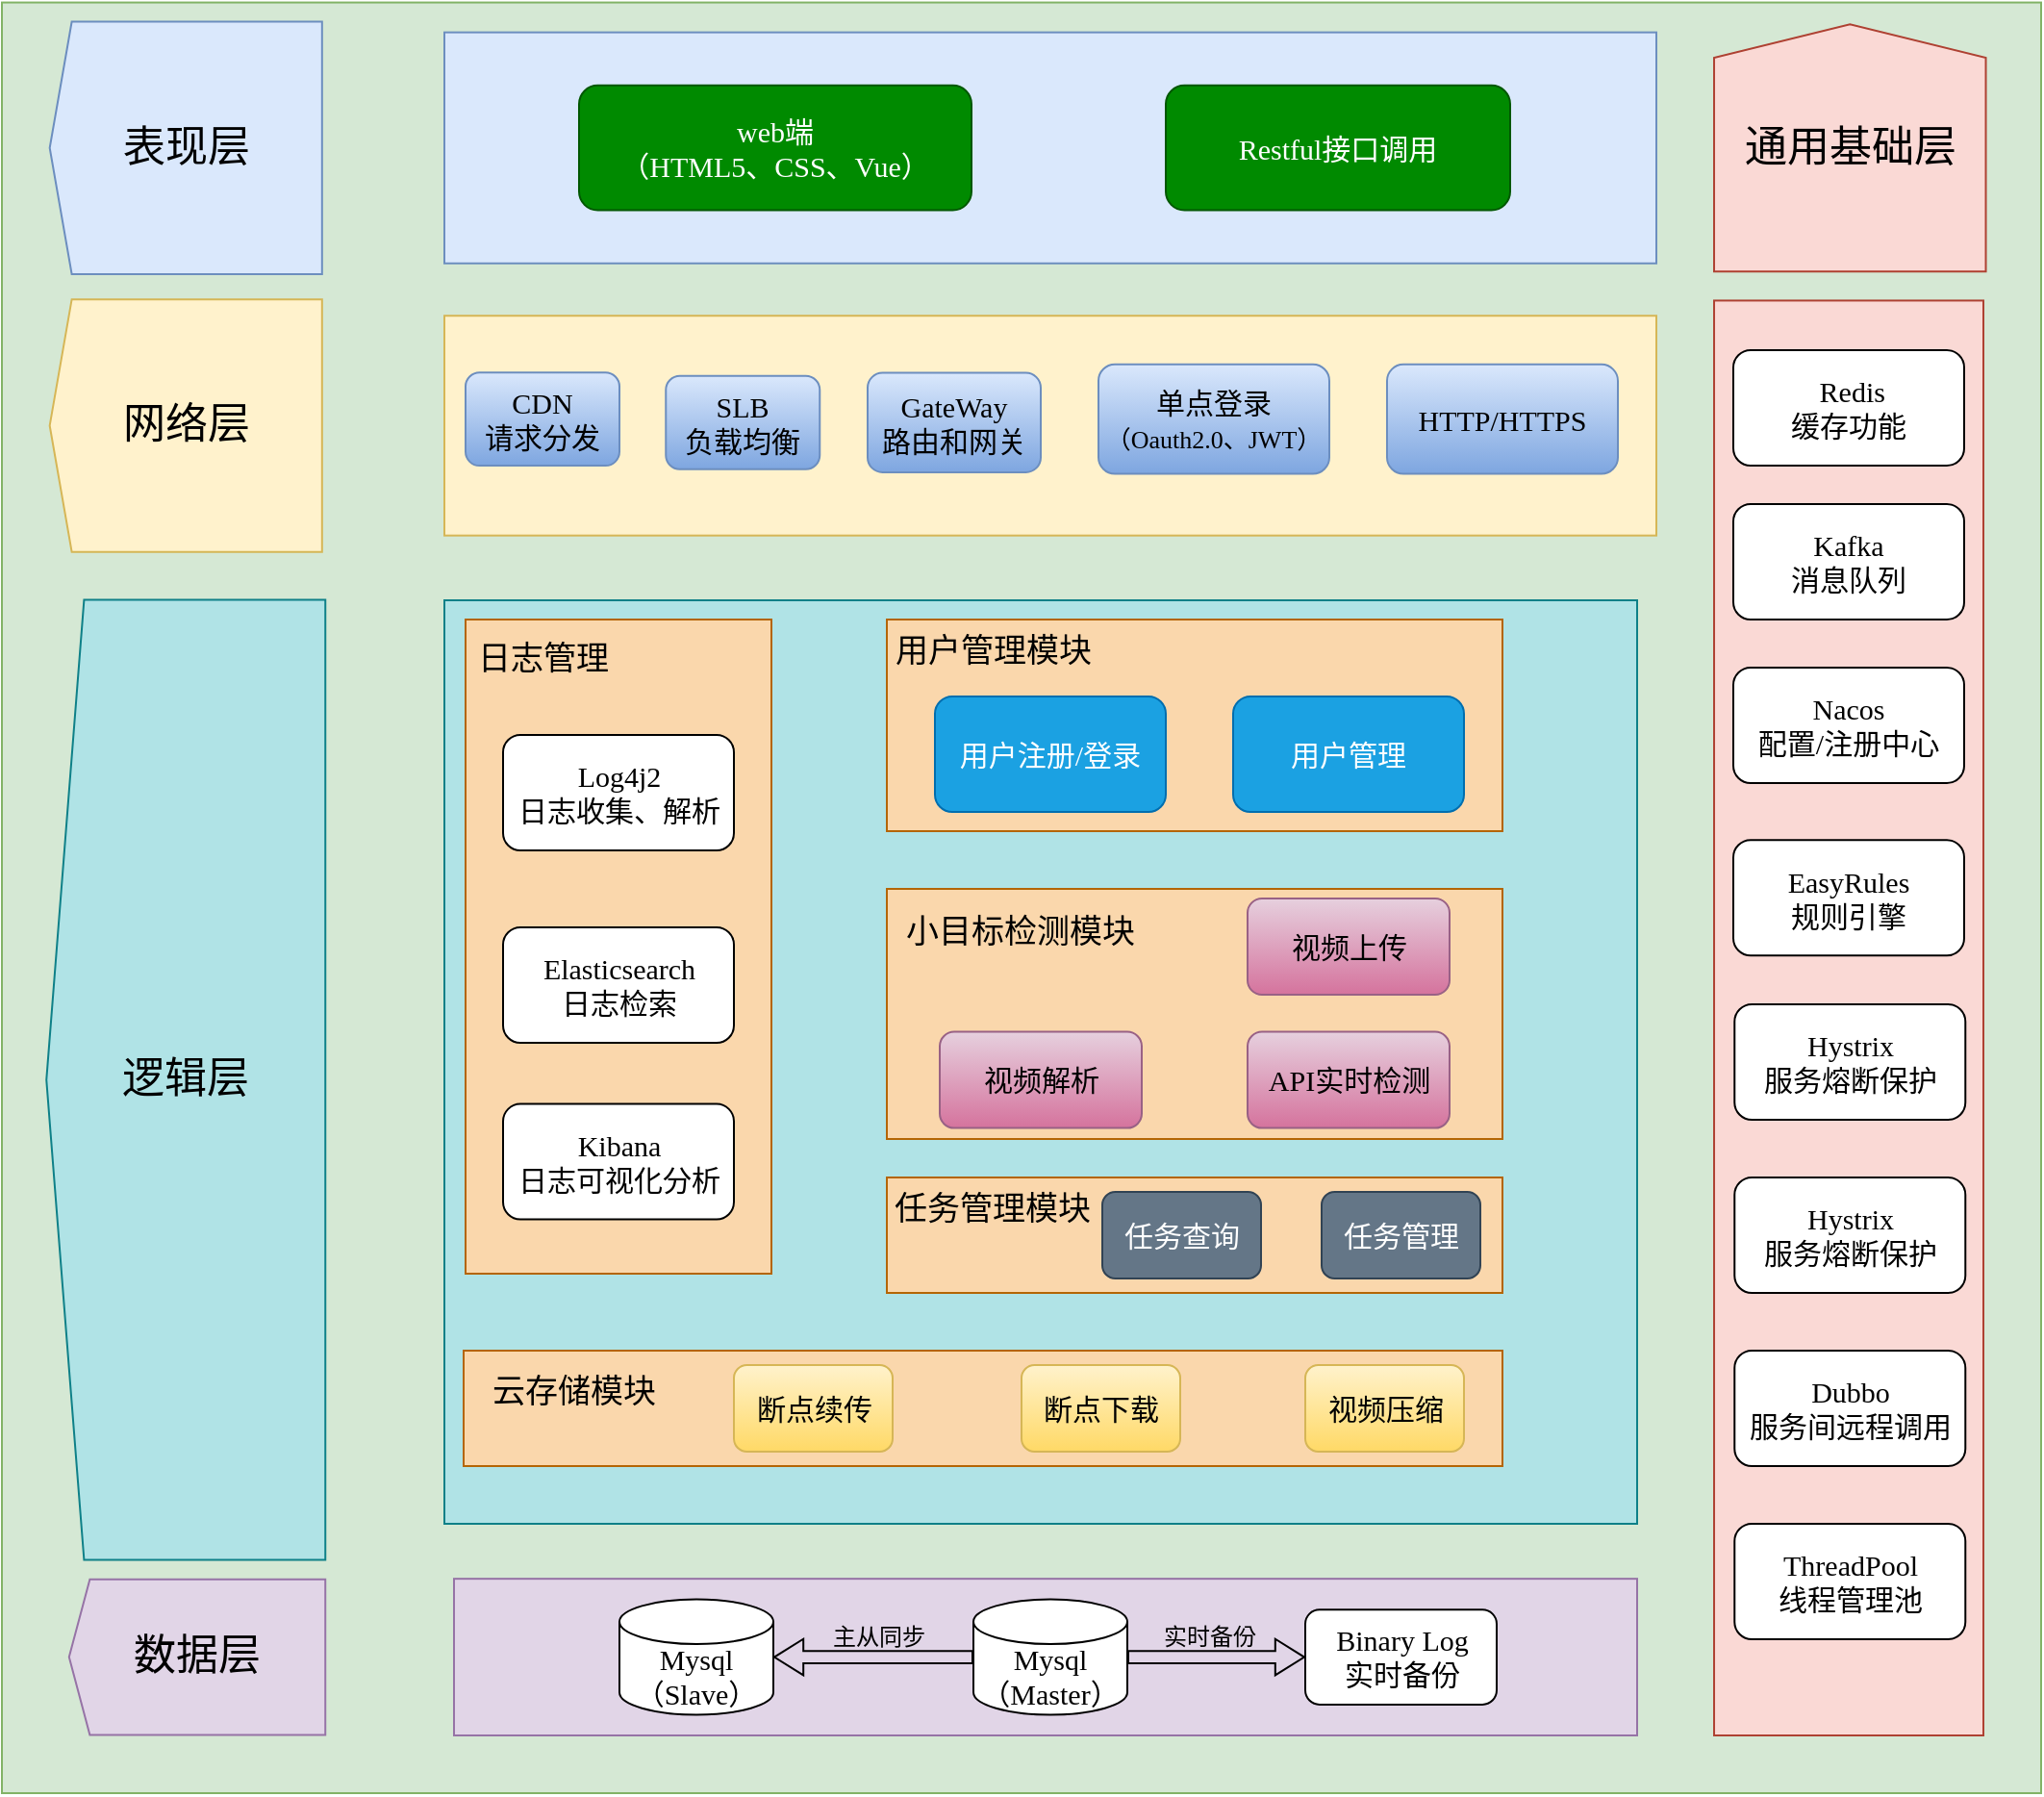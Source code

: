 <mxfile version="26.0.11">
  <diagram name="第 1 页" id="QETsFkyrZzGUOWjR-pDB">
    <mxGraphModel dx="265" dy="551" grid="1" gridSize="10" guides="1" tooltips="1" connect="1" arrows="1" fold="1" page="1" pageScale="1" pageWidth="827" pageHeight="1169" math="0" shadow="0">
      <root>
        <mxCell id="0" />
        <mxCell id="1" parent="0" />
        <mxCell id="vgMis07-Jaw84nBqVfK9-26" value="" style="rounded=0;whiteSpace=wrap;html=1;fillColor=#d5e8d4;strokeColor=#82b366;fontFamily=宋体;fontSize=14;" parent="1" vertex="1">
          <mxGeometry x="1000" y="189.29" width="1060" height="930.71" as="geometry" />
        </mxCell>
        <mxCell id="vgMis07-Jaw84nBqVfK9-27" value="" style="rounded=0;whiteSpace=wrap;html=1;fontFamily=宋体;fontSize=14;fillColor=#dae8fc;strokeColor=#6c8ebf;" parent="1" vertex="1">
          <mxGeometry x="1230" y="204.82" width="630" height="120.07" as="geometry" />
        </mxCell>
        <mxCell id="vgMis07-Jaw84nBqVfK9-28" value="" style="rounded=0;whiteSpace=wrap;html=1;fontFamily=宋体;fontSize=15;fillColor=#fff2cc;strokeColor=#d6b656;" parent="1" vertex="1">
          <mxGeometry x="1230" y="352.12" width="630" height="114.22" as="geometry" />
        </mxCell>
        <mxCell id="vgMis07-Jaw84nBqVfK9-29" value="" style="rounded=0;whiteSpace=wrap;html=1;fontFamily=宋体;fontSize=15;fillColor=#b0e3e6;strokeColor=#0e8088;" parent="1" vertex="1">
          <mxGeometry x="1230" y="500" width="620" height="480" as="geometry" />
        </mxCell>
        <mxCell id="vgMis07-Jaw84nBqVfK9-31" value="&lt;font&gt;&lt;span&gt;表现层&lt;/span&gt;&lt;/font&gt;" style="shape=offPageConnector;whiteSpace=wrap;html=1;rotation=90;size=0.081;horizontal=0;fontFamily=宋体;fontSize=22;fontStyle=0;fillColor=#dae8fc;strokeColor=#6c8ebf;" parent="1" vertex="1">
          <mxGeometry x="1030" y="194.07" width="131.25" height="141.57" as="geometry" />
        </mxCell>
        <mxCell id="vgMis07-Jaw84nBqVfK9-32" value="&lt;span&gt;网络层&lt;/span&gt;" style="shape=offPageConnector;whiteSpace=wrap;html=1;rotation=90;size=0.081;horizontal=0;fontFamily=宋体;fontSize=22;fontStyle=0;fillColor=#fff2cc;strokeColor=#d6b656;" parent="1" vertex="1">
          <mxGeometry x="1030" y="338.44" width="131.25" height="141.57" as="geometry" />
        </mxCell>
        <mxCell id="vgMis07-Jaw84nBqVfK9-33" value="&lt;span&gt;数据层&lt;/span&gt;" style="shape=offPageConnector;whiteSpace=wrap;html=1;rotation=90;size=0.081;horizontal=0;fontFamily=宋体;fontSize=22;fontStyle=0;fillColor=#e1d5e7;strokeColor=#9673a6;" parent="1" vertex="1">
          <mxGeometry x="1061.07" y="982.68" width="80.88" height="133.21" as="geometry" />
        </mxCell>
        <mxCell id="vgMis07-Jaw84nBqVfK9-34" value="" style="rounded=0;whiteSpace=wrap;html=1;fontFamily=宋体;fontSize=15;fillColor=#e1d5e7;strokeColor=#9673a6;" parent="1" vertex="1">
          <mxGeometry x="1235" y="1008.58" width="615" height="81.42" as="geometry" />
        </mxCell>
        <mxCell id="vgMis07-Jaw84nBqVfK9-36" value="&lt;span&gt;逻辑层&lt;/span&gt;" style="shape=offPageConnector;whiteSpace=wrap;html=1;rotation=90;size=0.135;horizontal=0;fontFamily=宋体;fontSize=22;fontStyle=0;fillColor=#b0e3e6;strokeColor=#0e8088;" parent="1" vertex="1">
          <mxGeometry x="846.12" y="676.79" width="499.01" height="145" as="geometry" />
        </mxCell>
        <mxCell id="vgMis07-Jaw84nBqVfK9-37" value="" style="rounded=0;whiteSpace=wrap;html=1;fontFamily=宋体;fontSize=15;fillColor=#fad7ac;strokeColor=#b46504;" parent="1" vertex="1">
          <mxGeometry x="1460" y="510" width="320" height="110" as="geometry" />
        </mxCell>
        <mxCell id="vgMis07-Jaw84nBqVfK9-38" value="" style="rounded=0;whiteSpace=wrap;html=1;fontFamily=宋体;fontSize=15;fillColor=#fad7ac;strokeColor=#b46504;" parent="1" vertex="1">
          <mxGeometry x="1460" y="650" width="320" height="130" as="geometry" />
        </mxCell>
        <mxCell id="vgMis07-Jaw84nBqVfK9-39" value="" style="rounded=0;whiteSpace=wrap;html=1;fontFamily=宋体;fontSize=15;fillColor=#fad7ac;strokeColor=#b46504;" parent="1" vertex="1">
          <mxGeometry x="1241" y="510" width="159" height="340" as="geometry" />
        </mxCell>
        <mxCell id="vgMis07-Jaw84nBqVfK9-40" value="" style="rounded=0;whiteSpace=wrap;html=1;fontFamily=宋体;fontSize=15;fillColor=#fad9d5;strokeColor=#ae4132;" parent="1" vertex="1">
          <mxGeometry x="1890.01" y="344.22" width="139.99" height="745.78" as="geometry" />
        </mxCell>
        <mxCell id="vgMis07-Jaw84nBqVfK9-41" value="" style="rounded=0;whiteSpace=wrap;html=1;fontFamily=宋体;fontSize=15;fillColor=#fad7ac;strokeColor=#b46504;" parent="1" vertex="1">
          <mxGeometry x="1460" y="800" width="320" height="60" as="geometry" />
        </mxCell>
        <mxCell id="vgMis07-Jaw84nBqVfK9-42" value="" style="rounded=0;whiteSpace=wrap;html=1;fontFamily=宋体;fontSize=15;fillColor=#fad7ac;strokeColor=#b46504;" parent="1" vertex="1">
          <mxGeometry x="1240" y="890" width="540" height="60" as="geometry" />
        </mxCell>
        <mxCell id="vgMis07-Jaw84nBqVfK9-43" value="" style="shape=offPageConnector;whiteSpace=wrap;html=1;rotation=-180;size=0.135;horizontal=1;verticalAlign=middle;align=center;fontFamily=宋体;fontSize=22;fillColor=#fad9d5;strokeColor=#ae4132;" parent="1" vertex="1">
          <mxGeometry x="1890.01" y="200.63" width="141.25" height="128.44" as="geometry" />
        </mxCell>
        <mxCell id="vgMis07-Jaw84nBqVfK9-44" value="web端&lt;div&gt;&lt;font face=&quot;Times New Roman&quot;&gt;（HTML5、CSS、Vue）&lt;/font&gt;&lt;/div&gt;" style="rounded=1;whiteSpace=wrap;html=1;fontFamily=宋体;fontSize=15;fillColor=#008a00;strokeColor=#005700;fontColor=#ffffff;" parent="1" vertex="1">
          <mxGeometry x="1300" y="232.42" width="204" height="64.85" as="geometry" />
        </mxCell>
        <mxCell id="vgMis07-Jaw84nBqVfK9-45" value="&lt;font face=&quot;Times New Roman&quot;&gt;Restful&lt;/font&gt;接口调用" style="rounded=1;whiteSpace=wrap;html=1;fontFamily=宋体;fontSize=15;fillColor=#008a00;strokeColor=#005700;fontColor=#ffffff;" parent="1" vertex="1">
          <mxGeometry x="1605" y="232.42" width="179" height="64.85" as="geometry" />
        </mxCell>
        <mxCell id="vgMis07-Jaw84nBqVfK9-46" value="&lt;font face=&quot;Times New Roman&quot;&gt;CDN&lt;/font&gt;&lt;div&gt;请求分发&lt;/div&gt;" style="rounded=1;whiteSpace=wrap;html=1;fontFamily=宋体;fontSize=15;fillColor=#dae8fc;strokeColor=#6c8ebf;gradientColor=#7ea6e0;" parent="1" vertex="1">
          <mxGeometry x="1241" y="381.6" width="80" height="48.45" as="geometry" />
        </mxCell>
        <mxCell id="vgMis07-Jaw84nBqVfK9-47" value="单点登录&lt;div&gt;&lt;font style=&quot;font-size: 13px;&quot; face=&quot;Times New Roman&quot;&gt;（Oauth2.0、JWT）&lt;/font&gt;&lt;/div&gt;" style="rounded=1;whiteSpace=wrap;html=1;fontFamily=宋体;fontSize=15;fillColor=#dae8fc;gradientColor=#7ea6e0;strokeColor=#6c8ebf;" parent="1" vertex="1">
          <mxGeometry x="1570" y="377.42" width="120" height="56.8" as="geometry" />
        </mxCell>
        <mxCell id="vgMis07-Jaw84nBqVfK9-51" value="&lt;font face=&quot;Times New Roman&quot;&gt;SLB&lt;/font&gt;&lt;div&gt;负载均衡&lt;/div&gt;" style="rounded=1;whiteSpace=wrap;html=1;fontFamily=宋体;fontSize=15;fillColor=#dae8fc;gradientColor=#7ea6e0;strokeColor=#6c8ebf;" parent="1" vertex="1">
          <mxGeometry x="1345.13" y="383.4" width="80" height="48.45" as="geometry" />
        </mxCell>
        <mxCell id="vgMis07-Jaw84nBqVfK9-52" value="&lt;font face=&quot;Times New Roman&quot;&gt;GateWay&lt;/font&gt;&lt;div&gt;路由和网关&lt;/div&gt;" style="rounded=1;whiteSpace=wrap;html=1;fontFamily=宋体;fontSize=15;fillColor=#dae8fc;gradientColor=#7ea6e0;strokeColor=#6c8ebf;" parent="1" vertex="1">
          <mxGeometry x="1450" y="381.8" width="90" height="51.65" as="geometry" />
        </mxCell>
        <mxCell id="vgMis07-Jaw84nBqVfK9-53" value="&lt;font face=&quot;Times New Roman&quot;&gt;HTTP/HTTPS&lt;/font&gt;" style="rounded=1;whiteSpace=wrap;html=1;fontFamily=宋体;fontSize=15;fillColor=#dae8fc;gradientColor=#7ea6e0;strokeColor=#6c8ebf;" parent="1" vertex="1">
          <mxGeometry x="1720" y="377.43" width="120" height="56.8" as="geometry" />
        </mxCell>
        <mxCell id="vgMis07-Jaw84nBqVfK9-54" value="&lt;font style=&quot;font-size: 22px;&quot;&gt;通用基础层&lt;/font&gt;" style="text;html=1;align=center;verticalAlign=middle;whiteSpace=wrap;rounded=0;fontFamily=宋体;fontSize=15;" parent="1" vertex="1">
          <mxGeometry x="1903.62" y="249.95" width="114.04" height="29.78" as="geometry" />
        </mxCell>
        <mxCell id="vgMis07-Jaw84nBqVfK9-55" value="&lt;div&gt;&lt;font face=&quot;Times New Roman&quot;&gt;Log4j2&lt;/font&gt;&lt;/div&gt;日志收集、解析" style="rounded=1;whiteSpace=wrap;html=1;fontFamily=宋体;fontSize=15;" parent="1" vertex="1">
          <mxGeometry x="1260.5" y="570" width="120" height="60" as="geometry" />
        </mxCell>
        <mxCell id="vgMis07-Jaw84nBqVfK9-56" value="&lt;div&gt;&lt;font face=&quot;Times New Roman&quot;&gt;Elasticsearch&lt;/font&gt;&lt;/div&gt;日志检索" style="rounded=1;whiteSpace=wrap;html=1;fontFamily=宋体;fontSize=15;" parent="1" vertex="1">
          <mxGeometry x="1260.5" y="670" width="120" height="60" as="geometry" />
        </mxCell>
        <mxCell id="vgMis07-Jaw84nBqVfK9-57" value="&lt;div&gt;&lt;font face=&quot;Times New Roman&quot;&gt;Kibana&lt;/font&gt;&lt;/div&gt;日志可视化分析" style="rounded=1;whiteSpace=wrap;html=1;fontFamily=宋体;fontSize=15;" parent="1" vertex="1">
          <mxGeometry x="1260.5" y="761.79" width="120" height="60" as="geometry" />
        </mxCell>
        <mxCell id="vgMis07-Jaw84nBqVfK9-59" value="用户管理" style="rounded=1;whiteSpace=wrap;html=1;fontFamily=宋体;fontSize=15;fillColor=#1ba1e2;strokeColor=#006EAF;fontColor=#ffffff;" parent="1" vertex="1">
          <mxGeometry x="1640" y="550" width="120" height="60" as="geometry" />
        </mxCell>
        <mxCell id="vgMis07-Jaw84nBqVfK9-60" value="用户注册/登录" style="rounded=1;whiteSpace=wrap;html=1;fontFamily=宋体;fontSize=15;fillColor=#1ba1e2;strokeColor=#006EAF;fontColor=#ffffff;" parent="1" vertex="1">
          <mxGeometry x="1485" y="550" width="120" height="60" as="geometry" />
        </mxCell>
        <mxCell id="vgMis07-Jaw84nBqVfK9-61" value="视频上传" style="rounded=1;whiteSpace=wrap;html=1;fontFamily=宋体;fontSize=15;fillColor=#e6d0de;gradientColor=#d5739d;strokeColor=#996185;" parent="1" vertex="1">
          <mxGeometry x="1647.5" y="655" width="105" height="50" as="geometry" />
        </mxCell>
        <mxCell id="vgMis07-Jaw84nBqVfK9-62" value="视频解析" style="rounded=1;whiteSpace=wrap;html=1;fontFamily=宋体;fontSize=15;fillColor=#e6d0de;gradientColor=#d5739d;strokeColor=#996185;" parent="1" vertex="1">
          <mxGeometry x="1487.5" y="724.29" width="105" height="50" as="geometry" />
        </mxCell>
        <mxCell id="vgMis07-Jaw84nBqVfK9-63" value="&lt;font face=&quot;Times New Roman&quot;&gt;API&lt;/font&gt;实时检测" style="rounded=1;whiteSpace=wrap;html=1;fontFamily=宋体;fontSize=15;fillColor=#e6d0de;gradientColor=#d5739d;strokeColor=#996185;" parent="1" vertex="1">
          <mxGeometry x="1647.5" y="724.29" width="105" height="50" as="geometry" />
        </mxCell>
        <mxCell id="vgMis07-Jaw84nBqVfK9-64" value="任务查询" style="rounded=1;whiteSpace=wrap;html=1;fontFamily=宋体;fontSize=15;fillColor=#647687;fontColor=#ffffff;strokeColor=#314354;" parent="1" vertex="1">
          <mxGeometry x="1572" y="807.5" width="82.5" height="45" as="geometry" />
        </mxCell>
        <mxCell id="vgMis07-Jaw84nBqVfK9-65" value="任务管理" style="rounded=1;whiteSpace=wrap;html=1;fontFamily=宋体;fontSize=15;fillColor=#647687;fontColor=#ffffff;strokeColor=#314354;" parent="1" vertex="1">
          <mxGeometry x="1686" y="807.5" width="82.5" height="45" as="geometry" />
        </mxCell>
        <mxCell id="vgMis07-Jaw84nBqVfK9-66" value="断点续传" style="rounded=1;whiteSpace=wrap;html=1;fontFamily=宋体;fontSize=15;fillColor=#fff2cc;strokeColor=#d6b656;gradientColor=#ffd966;" parent="1" vertex="1">
          <mxGeometry x="1380.5" y="897.5" width="82.5" height="45" as="geometry" />
        </mxCell>
        <mxCell id="vgMis07-Jaw84nBqVfK9-67" value="断点下载" style="rounded=1;whiteSpace=wrap;html=1;fontFamily=宋体;fontSize=15;fillColor=#fff2cc;strokeColor=#d6b656;gradientColor=#ffd966;" parent="1" vertex="1">
          <mxGeometry x="1530" y="897.5" width="82.5" height="45" as="geometry" />
        </mxCell>
        <mxCell id="vgMis07-Jaw84nBqVfK9-68" value="视频压缩" style="rounded=1;whiteSpace=wrap;html=1;fontFamily=宋体;fontSize=15;fillColor=#fff2cc;strokeColor=#d6b656;gradientColor=#ffd966;" parent="1" vertex="1">
          <mxGeometry x="1677.5" y="897.5" width="82.5" height="45" as="geometry" />
        </mxCell>
        <mxCell id="vgMis07-Jaw84nBqVfK9-70" value="&lt;font face=&quot;Times New Roman&quot;&gt;Mysql（Master）&lt;/font&gt;" style="shape=cylinder3;whiteSpace=wrap;html=1;boundedLbl=1;backgroundOutline=1;size=11.619;fontFamily=宋体;fontSize=15;" parent="1" vertex="1">
          <mxGeometry x="1505" y="1019.28" width="80" height="60" as="geometry" />
        </mxCell>
        <mxCell id="vgMis07-Jaw84nBqVfK9-72" value="&lt;font face=&quot;Times New Roman&quot;&gt;Binary Log&lt;/font&gt;&lt;div&gt;实时备份&lt;/div&gt;" style="rounded=1;whiteSpace=wrap;html=1;fontFamily=宋体;fontSize=15;" parent="1" vertex="1">
          <mxGeometry x="1677.5" y="1024.64" width="99.5" height="49.31" as="geometry" />
        </mxCell>
        <mxCell id="vgMis07-Jaw84nBqVfK9-73" value="&amp;nbsp;&lt;font face=&quot;Times New Roman&quot;&gt;Redis&lt;/font&gt;&lt;div&gt;缓存功能&lt;/div&gt;" style="rounded=1;whiteSpace=wrap;html=1;fontFamily=宋体;fontSize=15;" parent="1" vertex="1">
          <mxGeometry x="1900" y="370" width="120" height="60" as="geometry" />
        </mxCell>
        <mxCell id="vgMis07-Jaw84nBqVfK9-74" value="&lt;font face=&quot;Times New Roman&quot;&gt;Kafka&lt;/font&gt;&lt;div&gt;消息队列&lt;/div&gt;" style="rounded=1;whiteSpace=wrap;html=1;fontFamily=宋体;fontSize=15;" parent="1" vertex="1">
          <mxGeometry x="1900" y="450" width="120" height="60" as="geometry" />
        </mxCell>
        <mxCell id="vgMis07-Jaw84nBqVfK9-75" value="&lt;font face=&quot;Times New Roman&quot;&gt;Nacos&lt;/font&gt;&lt;div&gt;配置/注册中心&lt;/div&gt;" style="rounded=1;whiteSpace=wrap;html=1;fontFamily=宋体;fontSize=15;" parent="1" vertex="1">
          <mxGeometry x="1900" y="535" width="120" height="60" as="geometry" />
        </mxCell>
        <mxCell id="vgMis07-Jaw84nBqVfK9-76" value="&lt;div&gt;&lt;font face=&quot;Times New Roman&quot;&gt;EasyRules&lt;/font&gt;&lt;/div&gt;规则引擎" style="rounded=1;whiteSpace=wrap;html=1;fontFamily=宋体;fontSize=15;" parent="1" vertex="1">
          <mxGeometry x="1900" y="624.64" width="120" height="60" as="geometry" />
        </mxCell>
        <mxCell id="vgMis07-Jaw84nBqVfK9-77" value="&lt;div&gt;&lt;font face=&quot;Times New Roman&quot;&gt;Hystrix&lt;/font&gt;&lt;/div&gt;服务熔断保护" style="rounded=1;whiteSpace=wrap;html=1;fontFamily=宋体;fontSize=15;" parent="1" vertex="1">
          <mxGeometry x="1900.64" y="710" width="120" height="60" as="geometry" />
        </mxCell>
        <mxCell id="vgMis07-Jaw84nBqVfK9-78" value="&lt;div&gt;&lt;font face=&quot;Times New Roman&quot;&gt;Hystrix&lt;/font&gt;&lt;/div&gt;服务熔断保护" style="rounded=1;whiteSpace=wrap;html=1;fontFamily=宋体;fontSize=15;" parent="1" vertex="1">
          <mxGeometry x="1900.64" y="800" width="120" height="60" as="geometry" />
        </mxCell>
        <mxCell id="vgMis07-Jaw84nBqVfK9-79" value="&lt;div&gt;&lt;font face=&quot;Times New Roman&quot;&gt;Dubbo&lt;/font&gt;&lt;/div&gt;&lt;div&gt;服务间远程调用&lt;/div&gt;" style="rounded=1;whiteSpace=wrap;html=1;fontFamily=宋体;fontSize=15;" parent="1" vertex="1">
          <mxGeometry x="1900.64" y="890" width="120" height="60" as="geometry" />
        </mxCell>
        <mxCell id="vgMis07-Jaw84nBqVfK9-80" value="&lt;div&gt;&lt;font face=&quot;Times New Roman&quot;&gt;ThreadPool&lt;/font&gt;&lt;/div&gt;&lt;div&gt;线程管理池&lt;/div&gt;" style="rounded=1;whiteSpace=wrap;html=1;fontFamily=宋体;fontSize=15;" parent="1" vertex="1">
          <mxGeometry x="1900.64" y="980" width="120" height="60" as="geometry" />
        </mxCell>
        <mxCell id="vgMis07-Jaw84nBqVfK9-82" value="日志管理" style="text;html=1;align=center;verticalAlign=middle;whiteSpace=wrap;rounded=0;fontFamily=宋体;fontSize=17;" parent="1" vertex="1">
          <mxGeometry x="1242" y="511" width="79" height="39" as="geometry" />
        </mxCell>
        <mxCell id="vgMis07-Jaw84nBqVfK9-83" value="用户管理模块" style="text;html=1;align=center;verticalAlign=middle;whiteSpace=wrap;rounded=0;fontFamily=宋体;fontSize=17;" parent="1" vertex="1">
          <mxGeometry x="1462" y="507" width="107" height="39" as="geometry" />
        </mxCell>
        <mxCell id="vgMis07-Jaw84nBqVfK9-84" value="小目标检测模块" style="text;html=1;align=center;verticalAlign=middle;whiteSpace=wrap;rounded=0;fontFamily=宋体;fontSize=17;" parent="1" vertex="1">
          <mxGeometry x="1461" y="643" width="137" height="60" as="geometry" />
        </mxCell>
        <mxCell id="vgMis07-Jaw84nBqVfK9-85" value="云存储模块" style="text;html=1;align=center;verticalAlign=middle;whiteSpace=wrap;rounded=0;fontFamily=宋体;fontSize=17;" parent="1" vertex="1">
          <mxGeometry x="1240" y="890" width="114.5" height="44.5" as="geometry" />
        </mxCell>
        <mxCell id="vgMis07-Jaw84nBqVfK9-87" value="&lt;font face=&quot;Times New Roman&quot;&gt;Mysql（Slave）&lt;/font&gt;" style="shape=cylinder3;whiteSpace=wrap;html=1;boundedLbl=1;backgroundOutline=1;size=11.619;fontFamily=宋体;fontSize=15;" parent="1" vertex="1">
          <mxGeometry x="1321" y="1019.28" width="80" height="60" as="geometry" />
        </mxCell>
        <mxCell id="vgMis07-Jaw84nBqVfK9-88" value="任务管理模块" style="text;html=1;align=center;verticalAlign=middle;whiteSpace=wrap;rounded=0;fontFamily=宋体;fontSize=17;" parent="1" vertex="1">
          <mxGeometry x="1460" y="797" width="110" height="39" as="geometry" />
        </mxCell>
        <mxCell id="vgMis07-Jaw84nBqVfK9-90" value="" style="shape=flexArrow;endArrow=classic;html=1;rounded=0;exitX=0;exitY=0.5;exitDx=0;exitDy=0;exitPerimeter=0;entryX=1;entryY=0.5;entryDx=0;entryDy=0;entryPerimeter=0;width=6.364;endSize=4.7;endWidth=11.488;fontFamily=宋体;" parent="1" source="vgMis07-Jaw84nBqVfK9-70" target="vgMis07-Jaw84nBqVfK9-87" edge="1">
          <mxGeometry width="50" height="50" relative="1" as="geometry">
            <mxPoint x="1510" y="1050" as="sourcePoint" />
            <mxPoint x="1560" y="1000" as="targetPoint" />
          </mxGeometry>
        </mxCell>
        <mxCell id="vgMis07-Jaw84nBqVfK9-91" value="主从同步" style="text;html=1;align=center;verticalAlign=middle;whiteSpace=wrap;rounded=0;fontFamily=宋体;" parent="1" vertex="1">
          <mxGeometry x="1426" y="1024" width="60" height="30" as="geometry" />
        </mxCell>
        <mxCell id="vgMis07-Jaw84nBqVfK9-93" value="" style="shape=flexArrow;endArrow=classic;html=1;rounded=0;exitX=1;exitY=0.5;exitDx=0;exitDy=0;exitPerimeter=0;entryX=0;entryY=0.5;entryDx=0;entryDy=0;width=6.364;endSize=4.7;endWidth=11.488;fontFamily=宋体;" parent="1" source="vgMis07-Jaw84nBqVfK9-70" target="vgMis07-Jaw84nBqVfK9-72" edge="1">
          <mxGeometry width="50" height="50" relative="1" as="geometry">
            <mxPoint x="1515" y="1059" as="sourcePoint" />
            <mxPoint x="1411" y="1059" as="targetPoint" />
          </mxGeometry>
        </mxCell>
        <mxCell id="vgMis07-Jaw84nBqVfK9-94" value="实时备份" style="text;html=1;align=center;verticalAlign=middle;whiteSpace=wrap;rounded=0;fontFamily=宋体;" parent="1" vertex="1">
          <mxGeometry x="1598" y="1024" width="60" height="30" as="geometry" />
        </mxCell>
      </root>
    </mxGraphModel>
  </diagram>
</mxfile>
